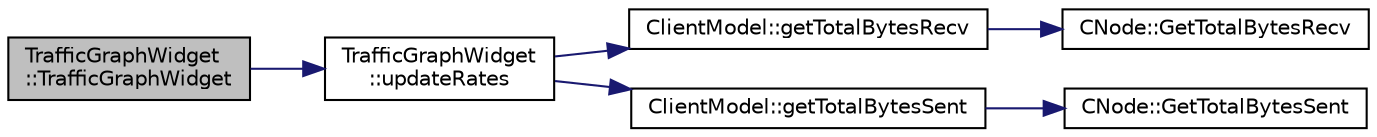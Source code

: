 digraph "TrafficGraphWidget::TrafficGraphWidget"
{
  edge [fontname="Helvetica",fontsize="10",labelfontname="Helvetica",labelfontsize="10"];
  node [fontname="Helvetica",fontsize="10",shape=record];
  rankdir="LR";
  Node0 [label="TrafficGraphWidget\l::TrafficGraphWidget",height=0.2,width=0.4,color="black", fillcolor="grey75", style="filled", fontcolor="black"];
  Node0 -> Node1 [color="midnightblue",fontsize="10",style="solid",fontname="Helvetica"];
  Node1 [label="TrafficGraphWidget\l::updateRates",height=0.2,width=0.4,color="black", fillcolor="white", style="filled",URL="$d3/dc6/class_traffic_graph_widget.html#a5a1ae0d0a8cc43c67386de4aa1111340"];
  Node1 -> Node2 [color="midnightblue",fontsize="10",style="solid",fontname="Helvetica"];
  Node2 [label="ClientModel::getTotalBytesRecv",height=0.2,width=0.4,color="black", fillcolor="white", style="filled",URL="$df/d25/class_client_model.html#a3ecd021e48073debd6dfeb90fdb3e7bd"];
  Node2 -> Node3 [color="midnightblue",fontsize="10",style="solid",fontname="Helvetica"];
  Node3 [label="CNode::GetTotalBytesRecv",height=0.2,width=0.4,color="black", fillcolor="white", style="filled",URL="$d1/d64/class_c_node.html#a1988b63b48fdc9b72014bdf9588b0168"];
  Node1 -> Node4 [color="midnightblue",fontsize="10",style="solid",fontname="Helvetica"];
  Node4 [label="ClientModel::getTotalBytesSent",height=0.2,width=0.4,color="black", fillcolor="white", style="filled",URL="$df/d25/class_client_model.html#a53cd536b119e49b0fab9c95d13a247ed"];
  Node4 -> Node5 [color="midnightblue",fontsize="10",style="solid",fontname="Helvetica"];
  Node5 [label="CNode::GetTotalBytesSent",height=0.2,width=0.4,color="black", fillcolor="white", style="filled",URL="$d1/d64/class_c_node.html#af318a64e7ddad50d1e1b6fc123a5f0b9"];
}
